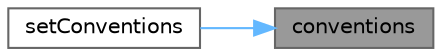 digraph "conventions"
{
 // INTERACTIVE_SVG=YES
 // LATEX_PDF_SIZE
  bgcolor="transparent";
  edge [fontname=Helvetica,fontsize=10,labelfontname=Helvetica,labelfontsize=10];
  node [fontname=Helvetica,fontsize=10,shape=box,height=0.2,width=0.4];
  rankdir="RL";
  Node1 [label="conventions",height=0.2,width=0.4,color="gray40", fillcolor="grey60", style="filled", fontcolor="black",tooltip=" "];
  Node1 -> Node2 [dir="back",color="steelblue1",style="solid"];
  Node2 [label="setConventions",height=0.2,width=0.4,color="grey40", fillcolor="white", style="filled",URL="$classore_1_1data_1_1_instrument_conventions.html#aeda44115f001abef73b0059ade3c77ad",tooltip=" "];
}
